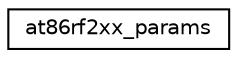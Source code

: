 digraph "Graphical Class Hierarchy"
{
 // LATEX_PDF_SIZE
  edge [fontname="Helvetica",fontsize="10",labelfontname="Helvetica",labelfontsize="10"];
  node [fontname="Helvetica",fontsize="10",shape=record];
  rankdir="LR";
  Node0 [label="at86rf2xx_params",height=0.2,width=0.4,color="black", fillcolor="white", style="filled",URL="$structat86rf2xx__params.html",tooltip="struct holding all params needed for device initialization"];
}
